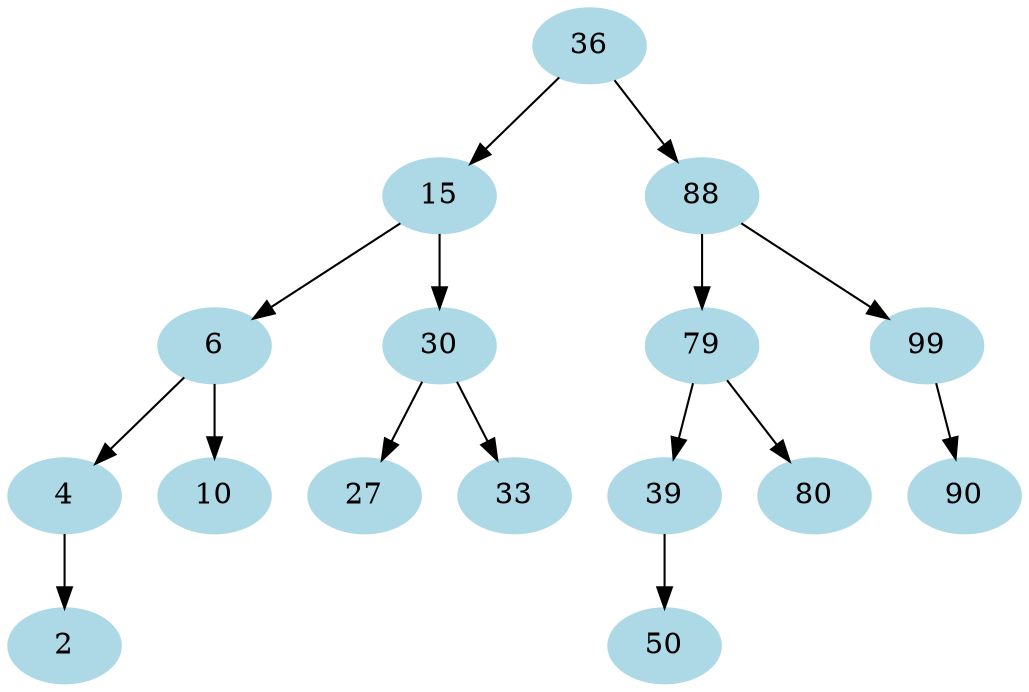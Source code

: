 digraph BST {
node [color="#ADD8E6", style=filled];
36 [color="#ADD8E6", style=filled];
36 -> 15;
36 -> 88;
15 [color="#ADD8E6", style=filled];
15 -> 6;
15 -> 30;
6 [color="#ADD8E6", style=filled];
6 -> 4;
6 -> 10;
4 [color="#ADD8E6", style=filled];
4 -> 2;
2 [color="#ADD8E6", style=filled];
10 [color="#ADD8E6", style=filled];
30 [color="#ADD8E6", style=filled];
30 -> 27;
30 -> 33;
27 [color="#ADD8E6", style=filled];
33 [color="#ADD8E6", style=filled];
88 [color="#ADD8E6", style=filled];
88 -> 79;
88 -> 99;
79 [color="#ADD8E6", style=filled];
79 -> 39;
79 -> 80;
39 [color="#ADD8E6", style=filled];
39 -> 50;
50 [color="#ADD8E6", style=filled];
80 [color="#ADD8E6", style=filled];
99 [color="#ADD8E6", style=filled];
99 -> 90;
90 [color="#ADD8E6", style=filled];
}
